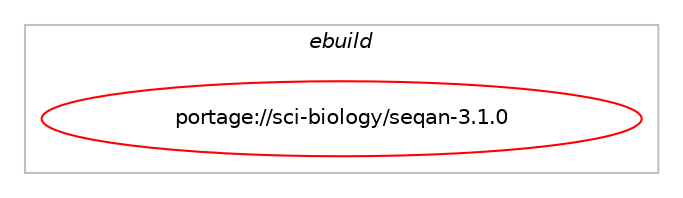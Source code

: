 digraph prolog {

# *************
# Graph options
# *************

newrank=true;
concentrate=true;
compound=true;
graph [rankdir=LR,fontname=Helvetica,fontsize=10,ranksep=1.5];#, ranksep=2.5, nodesep=0.2];
edge  [arrowhead=vee];
node  [fontname=Helvetica,fontsize=10];

# **********
# The ebuild
# **********

subgraph cluster_leftcol {
color=gray;
rank=same;
label=<<i>ebuild</i>>;
id [label="portage://sci-biology/seqan-3.1.0", color=red, width=4, href="../sci-biology/seqan-3.1.0.svg"];
}

# ****************
# The dependencies
# ****************

subgraph cluster_midcol {
color=gray;
label=<<i>dependencies</i>>;
subgraph cluster_compile {
fillcolor="#eeeeee";
style=filled;
label=<<i>compile</i>>;
# *** BEGIN UNKNOWN DEPENDENCY TYPE (TODO) ***
# id -> package_dependency(portage://sci-biology/seqan-3.1.0,install,no,app-arch,bzip2,none,[,,],any_same_slot,[])
# *** END UNKNOWN DEPENDENCY TYPE (TODO) ***

# *** BEGIN UNKNOWN DEPENDENCY TYPE (TODO) ***
# id -> package_dependency(portage://sci-biology/seqan-3.1.0,install,no,dev-cpp,range-v3,none,[,,],[],[])
# *** END UNKNOWN DEPENDENCY TYPE (TODO) ***

# *** BEGIN UNKNOWN DEPENDENCY TYPE (TODO) ***
# id -> package_dependency(portage://sci-biology/seqan-3.1.0,install,no,dev-libs,cereal,none,[,,],[],[])
# *** END UNKNOWN DEPENDENCY TYPE (TODO) ***

# *** BEGIN UNKNOWN DEPENDENCY TYPE (TODO) ***
# id -> package_dependency(portage://sci-biology/seqan-3.1.0,install,no,sci-libs,lemon,none,[,,],[],[])
# *** END UNKNOWN DEPENDENCY TYPE (TODO) ***

# *** BEGIN UNKNOWN DEPENDENCY TYPE (TODO) ***
# id -> package_dependency(portage://sci-biology/seqan-3.1.0,install,no,sys-libs,zlib,none,[,,],any_same_slot,[])
# *** END UNKNOWN DEPENDENCY TYPE (TODO) ***

}
subgraph cluster_compileandrun {
fillcolor="#eeeeee";
style=filled;
label=<<i>compile and run</i>>;
}
subgraph cluster_run {
fillcolor="#eeeeee";
style=filled;
label=<<i>run</i>>;
# *** BEGIN UNKNOWN DEPENDENCY TYPE (TODO) ***
# id -> package_dependency(portage://sci-biology/seqan-3.1.0,run,no,app-arch,bzip2,none,[,,],any_same_slot,[])
# *** END UNKNOWN DEPENDENCY TYPE (TODO) ***

# *** BEGIN UNKNOWN DEPENDENCY TYPE (TODO) ***
# id -> package_dependency(portage://sci-biology/seqan-3.1.0,run,no,dev-cpp,range-v3,none,[,,],[],[])
# *** END UNKNOWN DEPENDENCY TYPE (TODO) ***

# *** BEGIN UNKNOWN DEPENDENCY TYPE (TODO) ***
# id -> package_dependency(portage://sci-biology/seqan-3.1.0,run,no,dev-libs,cereal,none,[,,],[],[])
# *** END UNKNOWN DEPENDENCY TYPE (TODO) ***

# *** BEGIN UNKNOWN DEPENDENCY TYPE (TODO) ***
# id -> package_dependency(portage://sci-biology/seqan-3.1.0,run,no,sci-libs,lemon,none,[,,],[],[])
# *** END UNKNOWN DEPENDENCY TYPE (TODO) ***

# *** BEGIN UNKNOWN DEPENDENCY TYPE (TODO) ***
# id -> package_dependency(portage://sci-biology/seqan-3.1.0,run,no,sys-libs,zlib,none,[,,],any_same_slot,[])
# *** END UNKNOWN DEPENDENCY TYPE (TODO) ***

}
}

# **************
# The candidates
# **************

subgraph cluster_choices {
rank=same;
color=gray;
label=<<i>candidates</i>>;

}

}
